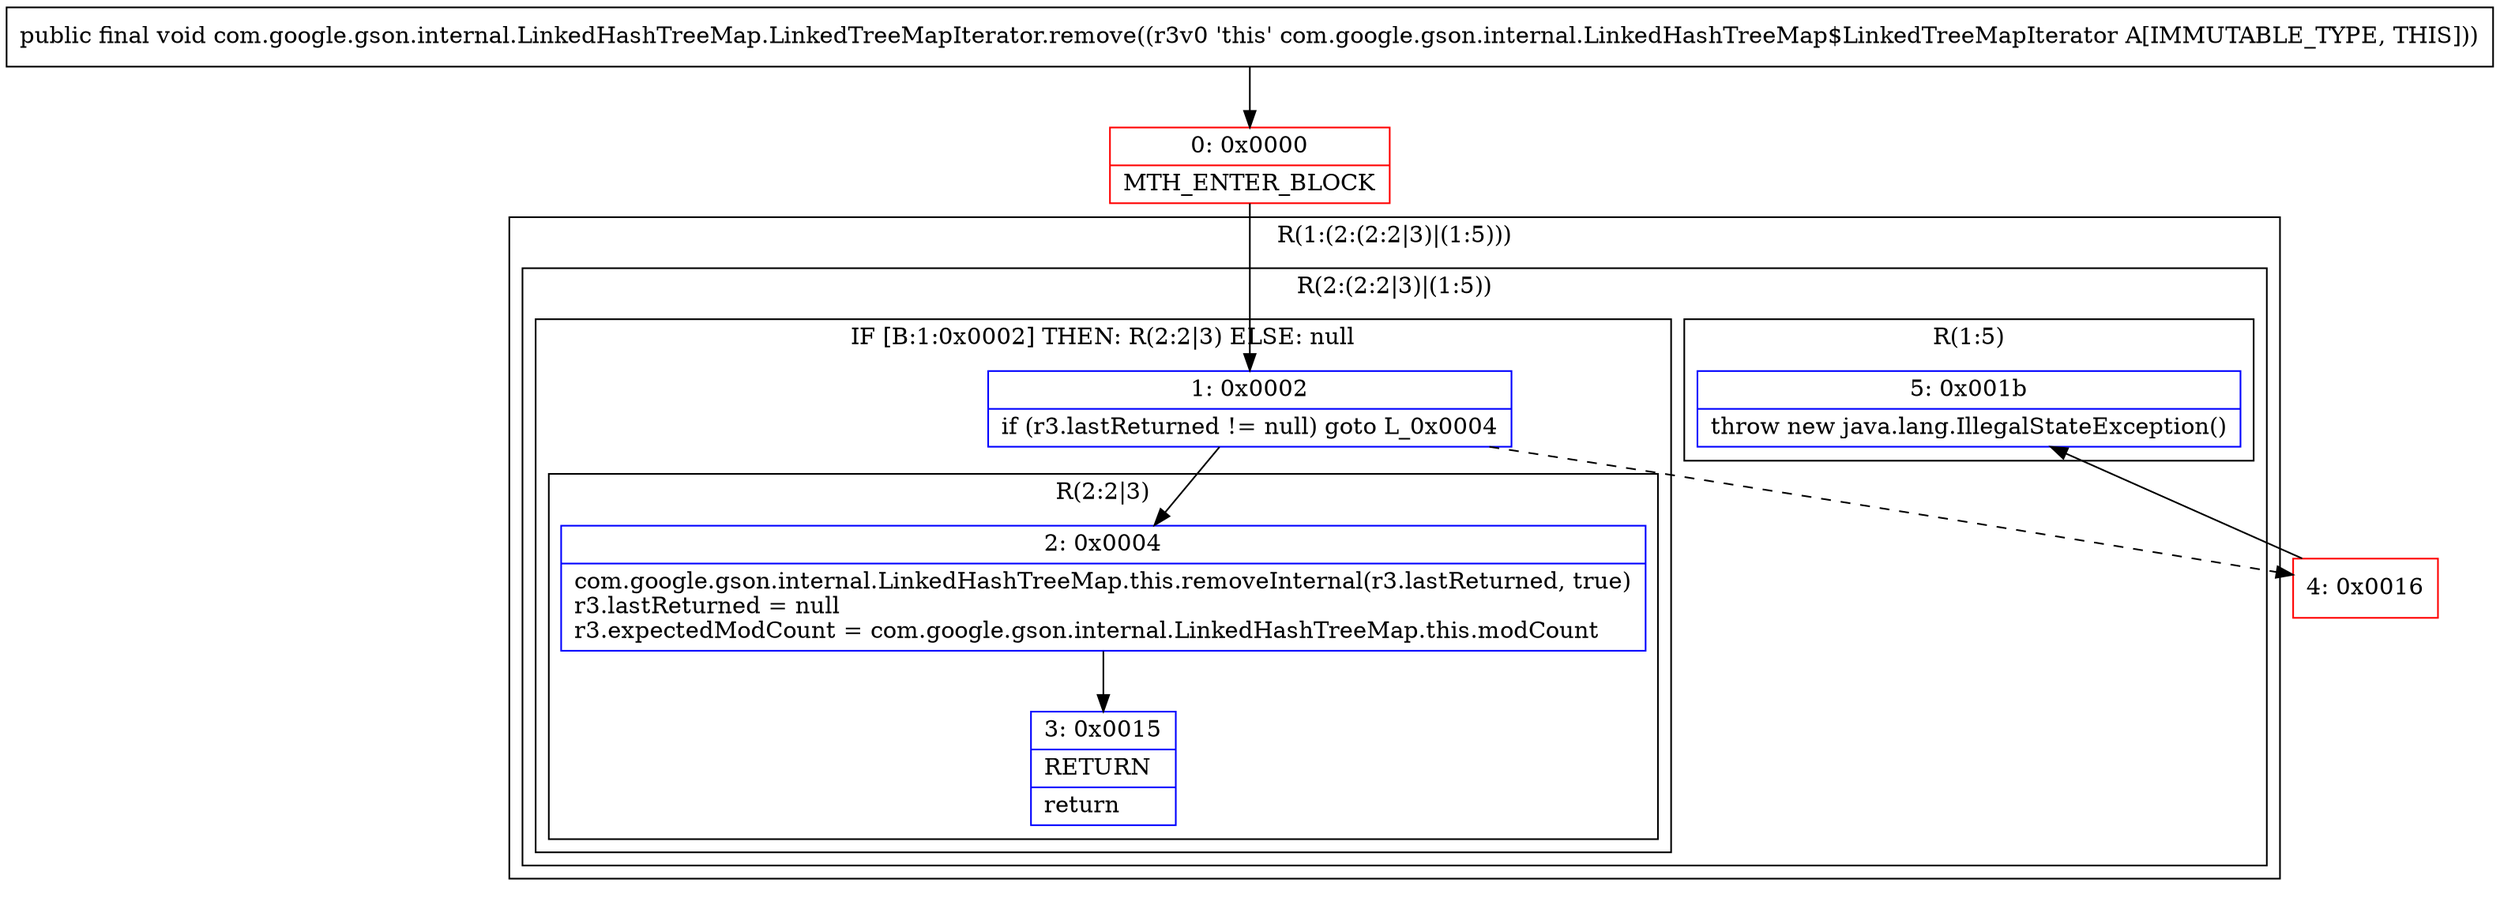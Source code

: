 digraph "CFG forcom.google.gson.internal.LinkedHashTreeMap.LinkedTreeMapIterator.remove()V" {
subgraph cluster_Region_1291901037 {
label = "R(1:(2:(2:2|3)|(1:5)))";
node [shape=record,color=blue];
subgraph cluster_Region_2088086337 {
label = "R(2:(2:2|3)|(1:5))";
node [shape=record,color=blue];
subgraph cluster_IfRegion_734136621 {
label = "IF [B:1:0x0002] THEN: R(2:2|3) ELSE: null";
node [shape=record,color=blue];
Node_1 [shape=record,label="{1\:\ 0x0002|if (r3.lastReturned != null) goto L_0x0004\l}"];
subgraph cluster_Region_1494035889 {
label = "R(2:2|3)";
node [shape=record,color=blue];
Node_2 [shape=record,label="{2\:\ 0x0004|com.google.gson.internal.LinkedHashTreeMap.this.removeInternal(r3.lastReturned, true)\lr3.lastReturned = null\lr3.expectedModCount = com.google.gson.internal.LinkedHashTreeMap.this.modCount\l}"];
Node_3 [shape=record,label="{3\:\ 0x0015|RETURN\l|return\l}"];
}
}
subgraph cluster_Region_302335309 {
label = "R(1:5)";
node [shape=record,color=blue];
Node_5 [shape=record,label="{5\:\ 0x001b|throw new java.lang.IllegalStateException()\l}"];
}
}
}
Node_0 [shape=record,color=red,label="{0\:\ 0x0000|MTH_ENTER_BLOCK\l}"];
Node_4 [shape=record,color=red,label="{4\:\ 0x0016}"];
MethodNode[shape=record,label="{public final void com.google.gson.internal.LinkedHashTreeMap.LinkedTreeMapIterator.remove((r3v0 'this' com.google.gson.internal.LinkedHashTreeMap$LinkedTreeMapIterator A[IMMUTABLE_TYPE, THIS])) }"];
MethodNode -> Node_0;
Node_1 -> Node_2;
Node_1 -> Node_4[style=dashed];
Node_2 -> Node_3;
Node_0 -> Node_1;
Node_4 -> Node_5;
}

